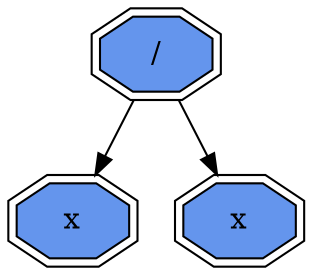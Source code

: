 digraph G { 
node [shape = record];
 6270057700  6270057700 [shape = doubleoctagon, style = filled, fillcolor = cornflowerblue  label = " / "];
6270057700 -> 6270057140
 6270057700 -> 6270057300 
 6270057140 [shape = doubleoctagon, style = filled, fillcolor = cornflowerblue  label = " x "];
 6270057300 [shape = doubleoctagon, style = filled, fillcolor = cornflowerblue  label = " x "];
}
